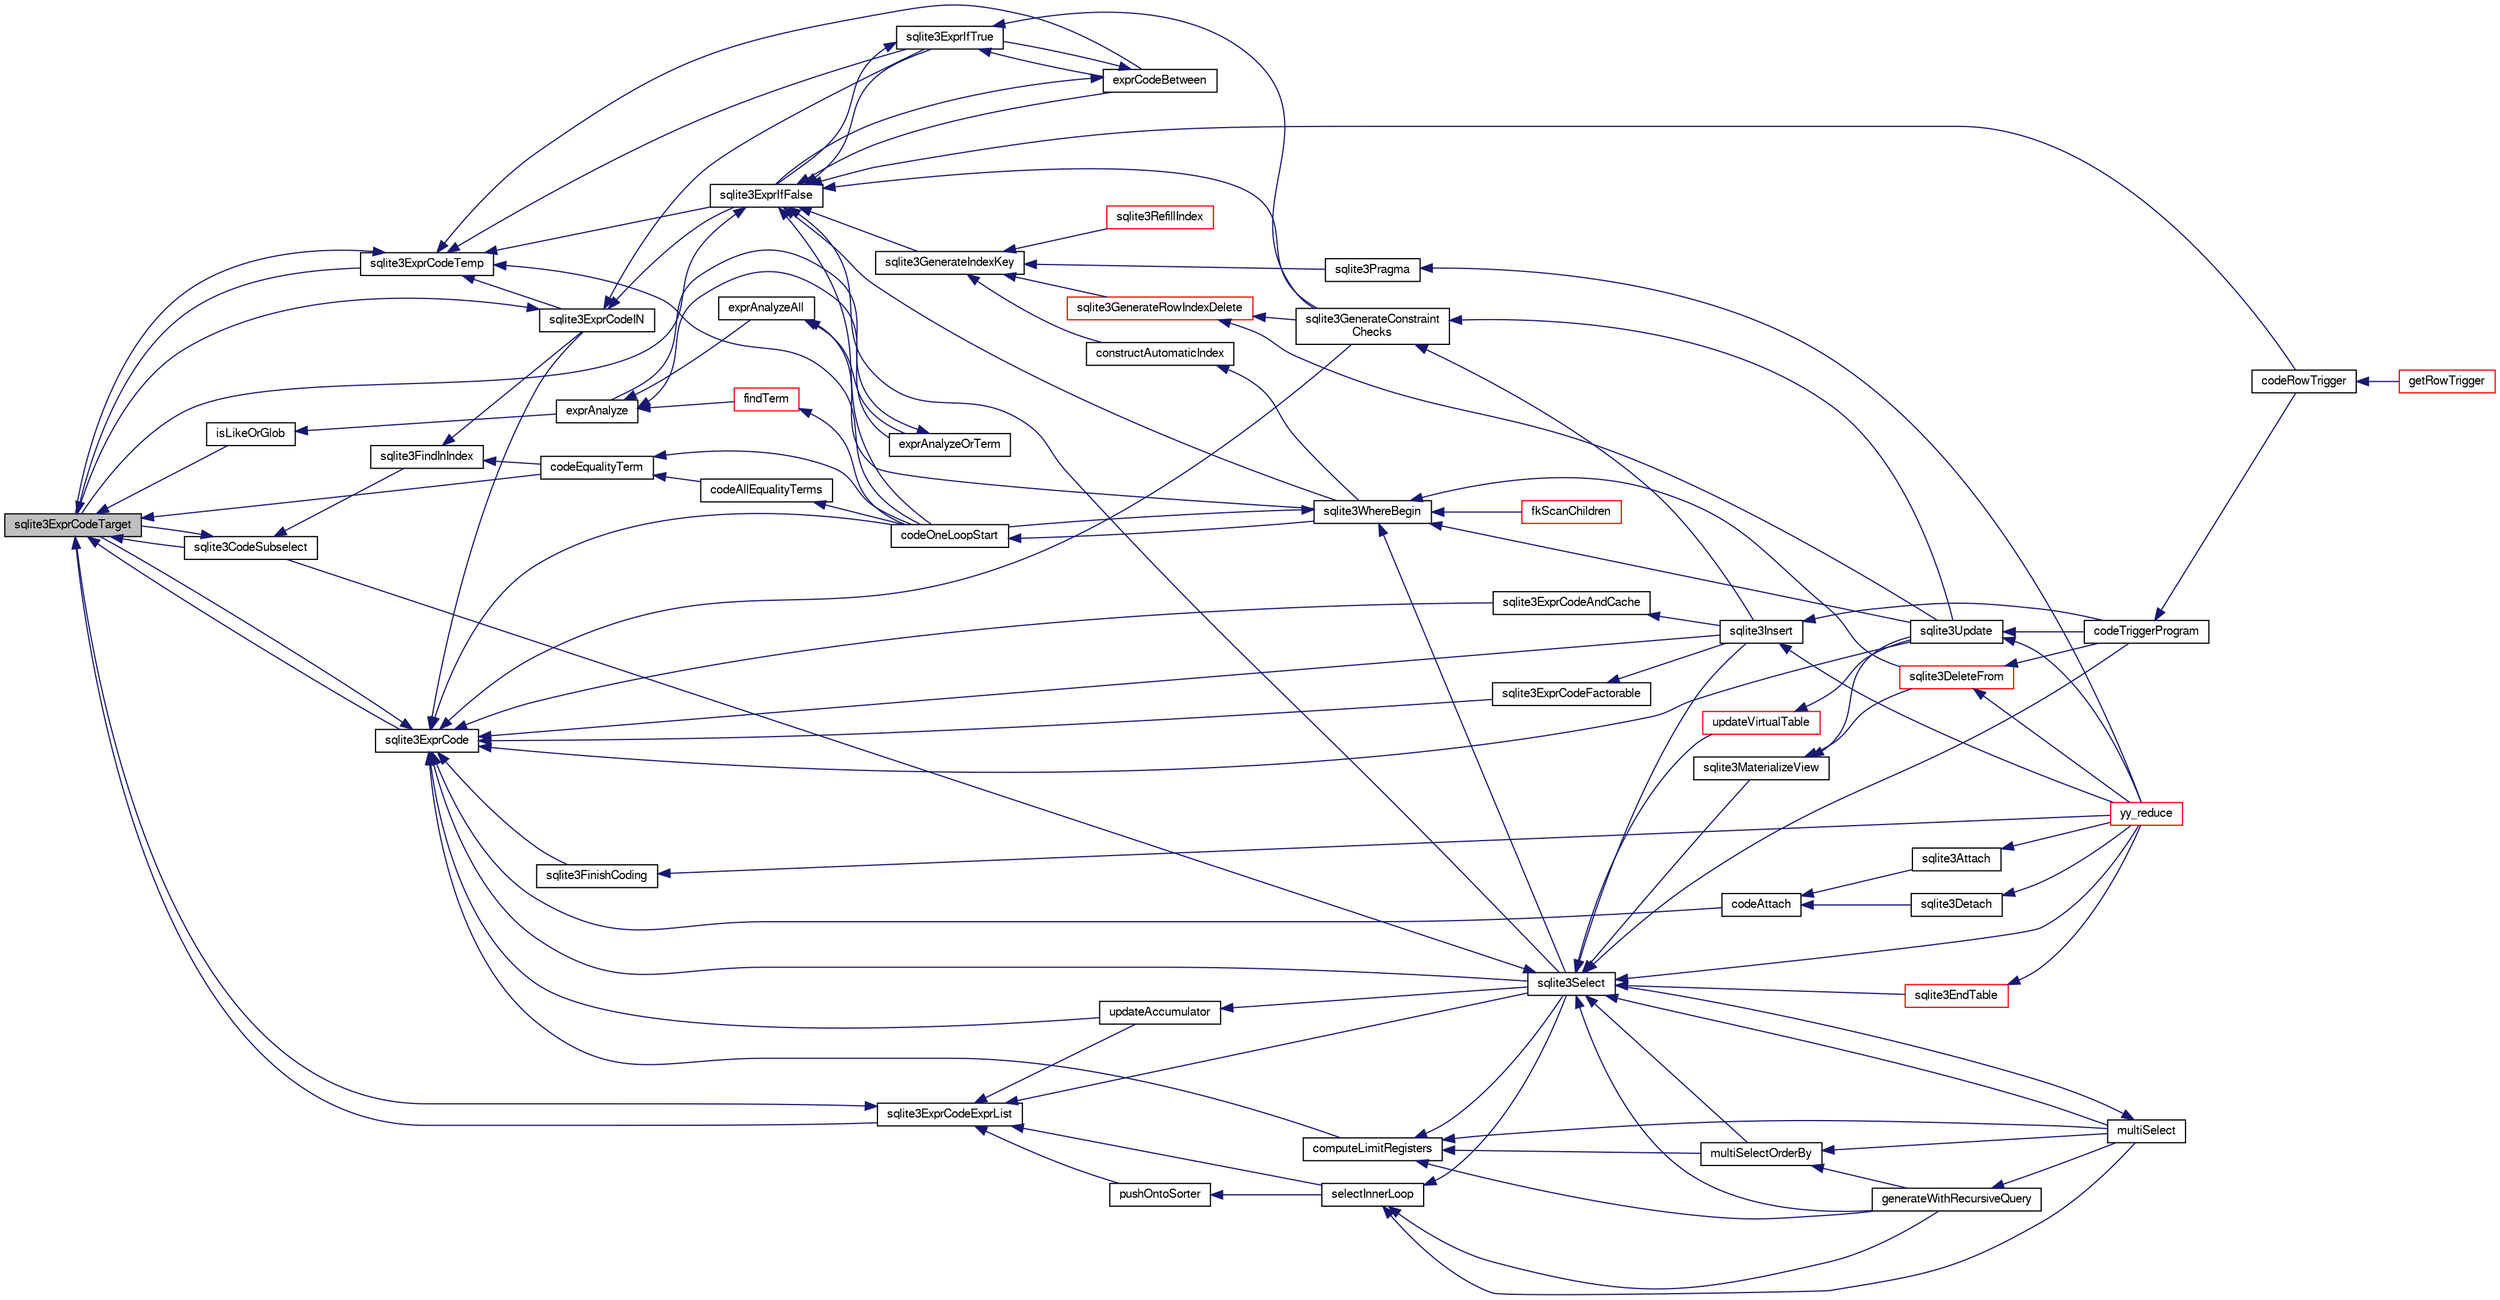 digraph "sqlite3ExprCodeTarget"
{
  edge [fontname="FreeSans",fontsize="10",labelfontname="FreeSans",labelfontsize="10"];
  node [fontname="FreeSans",fontsize="10",shape=record];
  rankdir="LR";
  Node526565 [label="sqlite3ExprCodeTarget",height=0.2,width=0.4,color="black", fillcolor="grey75", style="filled", fontcolor="black"];
  Node526565 -> Node526566 [dir="back",color="midnightblue",fontsize="10",style="solid",fontname="FreeSans"];
  Node526566 [label="sqlite3CodeSubselect",height=0.2,width=0.4,color="black", fillcolor="white", style="filled",URL="$sqlite3_8c.html#aa69b46d2204a1d1b110107a1be12ee0c"];
  Node526566 -> Node526567 [dir="back",color="midnightblue",fontsize="10",style="solid",fontname="FreeSans"];
  Node526567 [label="sqlite3FindInIndex",height=0.2,width=0.4,color="black", fillcolor="white", style="filled",URL="$sqlite3_8c.html#af7d8c56ab0231f44bb5f87b3fafeffb2"];
  Node526567 -> Node526568 [dir="back",color="midnightblue",fontsize="10",style="solid",fontname="FreeSans"];
  Node526568 [label="sqlite3ExprCodeIN",height=0.2,width=0.4,color="black", fillcolor="white", style="filled",URL="$sqlite3_8c.html#ad9cf4f5b5ffb90c24a4a0900c8626193"];
  Node526568 -> Node526565 [dir="back",color="midnightblue",fontsize="10",style="solid",fontname="FreeSans"];
  Node526568 -> Node526569 [dir="back",color="midnightblue",fontsize="10",style="solid",fontname="FreeSans"];
  Node526569 [label="sqlite3ExprIfTrue",height=0.2,width=0.4,color="black", fillcolor="white", style="filled",URL="$sqlite3_8c.html#ad93a55237c23e1b743ab1f59df1a1444"];
  Node526569 -> Node526570 [dir="back",color="midnightblue",fontsize="10",style="solid",fontname="FreeSans"];
  Node526570 [label="exprCodeBetween",height=0.2,width=0.4,color="black", fillcolor="white", style="filled",URL="$sqlite3_8c.html#abd053493214542bca8f406f42145d173"];
  Node526570 -> Node526569 [dir="back",color="midnightblue",fontsize="10",style="solid",fontname="FreeSans"];
  Node526570 -> Node526571 [dir="back",color="midnightblue",fontsize="10",style="solid",fontname="FreeSans"];
  Node526571 [label="sqlite3ExprIfFalse",height=0.2,width=0.4,color="black", fillcolor="white", style="filled",URL="$sqlite3_8c.html#af97ecccb5d56e321e118414b08f65b71"];
  Node526571 -> Node526565 [dir="back",color="midnightblue",fontsize="10",style="solid",fontname="FreeSans"];
  Node526571 -> Node526570 [dir="back",color="midnightblue",fontsize="10",style="solid",fontname="FreeSans"];
  Node526571 -> Node526569 [dir="back",color="midnightblue",fontsize="10",style="solid",fontname="FreeSans"];
  Node526571 -> Node526572 [dir="back",color="midnightblue",fontsize="10",style="solid",fontname="FreeSans"];
  Node526572 [label="sqlite3GenerateIndexKey",height=0.2,width=0.4,color="black", fillcolor="white", style="filled",URL="$sqlite3_8c.html#ab85ac93d5c5e6760f45f07897be7f272"];
  Node526572 -> Node526573 [dir="back",color="midnightblue",fontsize="10",style="solid",fontname="FreeSans"];
  Node526573 [label="sqlite3RefillIndex",height=0.2,width=0.4,color="red", fillcolor="white", style="filled",URL="$sqlite3_8c.html#a17be5b679d9181b961ea9ba4a18d4f80"];
  Node526572 -> Node526584 [dir="back",color="midnightblue",fontsize="10",style="solid",fontname="FreeSans"];
  Node526584 [label="sqlite3GenerateRowIndexDelete",height=0.2,width=0.4,color="red", fillcolor="white", style="filled",URL="$sqlite3_8c.html#a09c23ae08a7c469d62705f067d7a2135"];
  Node526584 -> Node526598 [dir="back",color="midnightblue",fontsize="10",style="solid",fontname="FreeSans"];
  Node526598 [label="sqlite3GenerateConstraint\lChecks",height=0.2,width=0.4,color="black", fillcolor="white", style="filled",URL="$sqlite3_8c.html#aef639c1e6a0c0a67ca6e7690ad931bd2"];
  Node526598 -> Node526596 [dir="back",color="midnightblue",fontsize="10",style="solid",fontname="FreeSans"];
  Node526596 [label="sqlite3Insert",height=0.2,width=0.4,color="black", fillcolor="white", style="filled",URL="$sqlite3_8c.html#a5b17c9c2000bae6bdff8e6be48d7dc2b"];
  Node526596 -> Node526589 [dir="back",color="midnightblue",fontsize="10",style="solid",fontname="FreeSans"];
  Node526589 [label="codeTriggerProgram",height=0.2,width=0.4,color="black", fillcolor="white", style="filled",URL="$sqlite3_8c.html#a120801f59d9281d201d2ff4b2606836e"];
  Node526589 -> Node526590 [dir="back",color="midnightblue",fontsize="10",style="solid",fontname="FreeSans"];
  Node526590 [label="codeRowTrigger",height=0.2,width=0.4,color="black", fillcolor="white", style="filled",URL="$sqlite3_8c.html#a463cea5aaaf388b560b206570a0022fc"];
  Node526590 -> Node526591 [dir="back",color="midnightblue",fontsize="10",style="solid",fontname="FreeSans"];
  Node526591 [label="getRowTrigger",height=0.2,width=0.4,color="red", fillcolor="white", style="filled",URL="$sqlite3_8c.html#a69626ef20b540d1a2b19cf56f3f45689"];
  Node526596 -> Node526576 [dir="back",color="midnightblue",fontsize="10",style="solid",fontname="FreeSans"];
  Node526576 [label="yy_reduce",height=0.2,width=0.4,color="red", fillcolor="white", style="filled",URL="$sqlite3_8c.html#a7c419a9b25711c666a9a2449ef377f14"];
  Node526598 -> Node526594 [dir="back",color="midnightblue",fontsize="10",style="solid",fontname="FreeSans"];
  Node526594 [label="sqlite3Update",height=0.2,width=0.4,color="black", fillcolor="white", style="filled",URL="$sqlite3_8c.html#ac5aa67c46e8cc8174566fabe6809fafa"];
  Node526594 -> Node526589 [dir="back",color="midnightblue",fontsize="10",style="solid",fontname="FreeSans"];
  Node526594 -> Node526576 [dir="back",color="midnightblue",fontsize="10",style="solid",fontname="FreeSans"];
  Node526584 -> Node526594 [dir="back",color="midnightblue",fontsize="10",style="solid",fontname="FreeSans"];
  Node526572 -> Node526599 [dir="back",color="midnightblue",fontsize="10",style="solid",fontname="FreeSans"];
  Node526599 [label="sqlite3Pragma",height=0.2,width=0.4,color="black", fillcolor="white", style="filled",URL="$sqlite3_8c.html#a111391370f58f8e6a6eca51fd34d62ed"];
  Node526599 -> Node526576 [dir="back",color="midnightblue",fontsize="10",style="solid",fontname="FreeSans"];
  Node526572 -> Node526600 [dir="back",color="midnightblue",fontsize="10",style="solid",fontname="FreeSans"];
  Node526600 [label="constructAutomaticIndex",height=0.2,width=0.4,color="black", fillcolor="white", style="filled",URL="$sqlite3_8c.html#aad43d38bc718f4c8e8d0dd8f33ed526f"];
  Node526600 -> Node526601 [dir="back",color="midnightblue",fontsize="10",style="solid",fontname="FreeSans"];
  Node526601 [label="sqlite3WhereBegin",height=0.2,width=0.4,color="black", fillcolor="white", style="filled",URL="$sqlite3_8c.html#acad049f5c9a96a8118cffd5e5ce89f7c"];
  Node526601 -> Node526586 [dir="back",color="midnightblue",fontsize="10",style="solid",fontname="FreeSans"];
  Node526586 [label="sqlite3DeleteFrom",height=0.2,width=0.4,color="red", fillcolor="white", style="filled",URL="$sqlite3_8c.html#ab9b4b45349188b49eabb23f94608a091"];
  Node526586 -> Node526589 [dir="back",color="midnightblue",fontsize="10",style="solid",fontname="FreeSans"];
  Node526586 -> Node526576 [dir="back",color="midnightblue",fontsize="10",style="solid",fontname="FreeSans"];
  Node526601 -> Node526602 [dir="back",color="midnightblue",fontsize="10",style="solid",fontname="FreeSans"];
  Node526602 [label="fkScanChildren",height=0.2,width=0.4,color="red", fillcolor="white", style="filled",URL="$sqlite3_8c.html#a67c9dcb484336b3155e7a82a037d4691"];
  Node526601 -> Node526604 [dir="back",color="midnightblue",fontsize="10",style="solid",fontname="FreeSans"];
  Node526604 [label="sqlite3Select",height=0.2,width=0.4,color="black", fillcolor="white", style="filled",URL="$sqlite3_8c.html#a2465ee8c956209ba4b272477b7c21a45"];
  Node526604 -> Node526566 [dir="back",color="midnightblue",fontsize="10",style="solid",fontname="FreeSans"];
  Node526604 -> Node526579 [dir="back",color="midnightblue",fontsize="10",style="solid",fontname="FreeSans"];
  Node526579 [label="sqlite3EndTable",height=0.2,width=0.4,color="red", fillcolor="white", style="filled",URL="$sqlite3_8c.html#a7b5f2c66c0f0b6f819d970ca389768b0"];
  Node526579 -> Node526576 [dir="back",color="midnightblue",fontsize="10",style="solid",fontname="FreeSans"];
  Node526604 -> Node526605 [dir="back",color="midnightblue",fontsize="10",style="solid",fontname="FreeSans"];
  Node526605 [label="sqlite3MaterializeView",height=0.2,width=0.4,color="black", fillcolor="white", style="filled",URL="$sqlite3_8c.html#a4557984b0b75f998fb0c3f231c9b1def"];
  Node526605 -> Node526586 [dir="back",color="midnightblue",fontsize="10",style="solid",fontname="FreeSans"];
  Node526605 -> Node526594 [dir="back",color="midnightblue",fontsize="10",style="solid",fontname="FreeSans"];
  Node526604 -> Node526596 [dir="back",color="midnightblue",fontsize="10",style="solid",fontname="FreeSans"];
  Node526604 -> Node526606 [dir="back",color="midnightblue",fontsize="10",style="solid",fontname="FreeSans"];
  Node526606 [label="generateWithRecursiveQuery",height=0.2,width=0.4,color="black", fillcolor="white", style="filled",URL="$sqlite3_8c.html#ade2c3663fa9c3b9676507984b9483942"];
  Node526606 -> Node526607 [dir="back",color="midnightblue",fontsize="10",style="solid",fontname="FreeSans"];
  Node526607 [label="multiSelect",height=0.2,width=0.4,color="black", fillcolor="white", style="filled",URL="$sqlite3_8c.html#a6456c61f3d9b2389738753cedfa24fa7"];
  Node526607 -> Node526604 [dir="back",color="midnightblue",fontsize="10",style="solid",fontname="FreeSans"];
  Node526604 -> Node526607 [dir="back",color="midnightblue",fontsize="10",style="solid",fontname="FreeSans"];
  Node526604 -> Node526608 [dir="back",color="midnightblue",fontsize="10",style="solid",fontname="FreeSans"];
  Node526608 [label="multiSelectOrderBy",height=0.2,width=0.4,color="black", fillcolor="white", style="filled",URL="$sqlite3_8c.html#afcdb8488c6f4dfdadaf9f04bca35b808"];
  Node526608 -> Node526606 [dir="back",color="midnightblue",fontsize="10",style="solid",fontname="FreeSans"];
  Node526608 -> Node526607 [dir="back",color="midnightblue",fontsize="10",style="solid",fontname="FreeSans"];
  Node526604 -> Node526589 [dir="back",color="midnightblue",fontsize="10",style="solid",fontname="FreeSans"];
  Node526604 -> Node526609 [dir="back",color="midnightblue",fontsize="10",style="solid",fontname="FreeSans"];
  Node526609 [label="updateVirtualTable",height=0.2,width=0.4,color="red", fillcolor="white", style="filled",URL="$sqlite3_8c.html#a740220531db9293c39a2cdd7da3f74e1"];
  Node526609 -> Node526594 [dir="back",color="midnightblue",fontsize="10",style="solid",fontname="FreeSans"];
  Node526604 -> Node526576 [dir="back",color="midnightblue",fontsize="10",style="solid",fontname="FreeSans"];
  Node526601 -> Node526594 [dir="back",color="midnightblue",fontsize="10",style="solid",fontname="FreeSans"];
  Node526601 -> Node526610 [dir="back",color="midnightblue",fontsize="10",style="solid",fontname="FreeSans"];
  Node526610 [label="codeOneLoopStart",height=0.2,width=0.4,color="black", fillcolor="white", style="filled",URL="$sqlite3_8c.html#aa868875120b151c169cc79139ed6e008"];
  Node526610 -> Node526601 [dir="back",color="midnightblue",fontsize="10",style="solid",fontname="FreeSans"];
  Node526571 -> Node526598 [dir="back",color="midnightblue",fontsize="10",style="solid",fontname="FreeSans"];
  Node526571 -> Node526604 [dir="back",color="midnightblue",fontsize="10",style="solid",fontname="FreeSans"];
  Node526571 -> Node526590 [dir="back",color="midnightblue",fontsize="10",style="solid",fontname="FreeSans"];
  Node526571 -> Node526610 [dir="back",color="midnightblue",fontsize="10",style="solid",fontname="FreeSans"];
  Node526571 -> Node526601 [dir="back",color="midnightblue",fontsize="10",style="solid",fontname="FreeSans"];
  Node526569 -> Node526571 [dir="back",color="midnightblue",fontsize="10",style="solid",fontname="FreeSans"];
  Node526569 -> Node526598 [dir="back",color="midnightblue",fontsize="10",style="solid",fontname="FreeSans"];
  Node526568 -> Node526571 [dir="back",color="midnightblue",fontsize="10",style="solid",fontname="FreeSans"];
  Node526567 -> Node526611 [dir="back",color="midnightblue",fontsize="10",style="solid",fontname="FreeSans"];
  Node526611 [label="codeEqualityTerm",height=0.2,width=0.4,color="black", fillcolor="white", style="filled",URL="$sqlite3_8c.html#ad88a57073f031452c9843e97f15acc47"];
  Node526611 -> Node526612 [dir="back",color="midnightblue",fontsize="10",style="solid",fontname="FreeSans"];
  Node526612 [label="codeAllEqualityTerms",height=0.2,width=0.4,color="black", fillcolor="white", style="filled",URL="$sqlite3_8c.html#a3095598b812500a4efe41bf17cd49381"];
  Node526612 -> Node526610 [dir="back",color="midnightblue",fontsize="10",style="solid",fontname="FreeSans"];
  Node526611 -> Node526610 [dir="back",color="midnightblue",fontsize="10",style="solid",fontname="FreeSans"];
  Node526566 -> Node526565 [dir="back",color="midnightblue",fontsize="10",style="solid",fontname="FreeSans"];
  Node526565 -> Node526613 [dir="back",color="midnightblue",fontsize="10",style="solid",fontname="FreeSans"];
  Node526613 [label="sqlite3ExprCodeTemp",height=0.2,width=0.4,color="black", fillcolor="white", style="filled",URL="$sqlite3_8c.html#a3bc5c1ccb3c5851847e2aeb4a84ae1fc"];
  Node526613 -> Node526568 [dir="back",color="midnightblue",fontsize="10",style="solid",fontname="FreeSans"];
  Node526613 -> Node526565 [dir="back",color="midnightblue",fontsize="10",style="solid",fontname="FreeSans"];
  Node526613 -> Node526570 [dir="back",color="midnightblue",fontsize="10",style="solid",fontname="FreeSans"];
  Node526613 -> Node526569 [dir="back",color="midnightblue",fontsize="10",style="solid",fontname="FreeSans"];
  Node526613 -> Node526571 [dir="back",color="midnightblue",fontsize="10",style="solid",fontname="FreeSans"];
  Node526613 -> Node526610 [dir="back",color="midnightblue",fontsize="10",style="solid",fontname="FreeSans"];
  Node526565 -> Node526614 [dir="back",color="midnightblue",fontsize="10",style="solid",fontname="FreeSans"];
  Node526614 [label="sqlite3ExprCode",height=0.2,width=0.4,color="black", fillcolor="white", style="filled",URL="$sqlite3_8c.html#a75f270fb0b111b86924cca4ea507b417"];
  Node526614 -> Node526568 [dir="back",color="midnightblue",fontsize="10",style="solid",fontname="FreeSans"];
  Node526614 -> Node526565 [dir="back",color="midnightblue",fontsize="10",style="solid",fontname="FreeSans"];
  Node526614 -> Node526615 [dir="back",color="midnightblue",fontsize="10",style="solid",fontname="FreeSans"];
  Node526615 [label="sqlite3ExprCodeFactorable",height=0.2,width=0.4,color="black", fillcolor="white", style="filled",URL="$sqlite3_8c.html#a843f7fd58eec5a683c1fd8435fcd1e84"];
  Node526615 -> Node526596 [dir="back",color="midnightblue",fontsize="10",style="solid",fontname="FreeSans"];
  Node526614 -> Node526616 [dir="back",color="midnightblue",fontsize="10",style="solid",fontname="FreeSans"];
  Node526616 [label="sqlite3ExprCodeAndCache",height=0.2,width=0.4,color="black", fillcolor="white", style="filled",URL="$sqlite3_8c.html#ae3e46527d9b7fc9cb9236d21a5e6b1d8"];
  Node526616 -> Node526596 [dir="back",color="midnightblue",fontsize="10",style="solid",fontname="FreeSans"];
  Node526614 -> Node526617 [dir="back",color="midnightblue",fontsize="10",style="solid",fontname="FreeSans"];
  Node526617 [label="codeAttach",height=0.2,width=0.4,color="black", fillcolor="white", style="filled",URL="$sqlite3_8c.html#ade4e9e30d828a19c191fdcb098676d5b"];
  Node526617 -> Node526618 [dir="back",color="midnightblue",fontsize="10",style="solid",fontname="FreeSans"];
  Node526618 [label="sqlite3Detach",height=0.2,width=0.4,color="black", fillcolor="white", style="filled",URL="$sqlite3_8c.html#ab1a5a0b01c7560aef5e0b8603a68747d"];
  Node526618 -> Node526576 [dir="back",color="midnightblue",fontsize="10",style="solid",fontname="FreeSans"];
  Node526617 -> Node526619 [dir="back",color="midnightblue",fontsize="10",style="solid",fontname="FreeSans"];
  Node526619 [label="sqlite3Attach",height=0.2,width=0.4,color="black", fillcolor="white", style="filled",URL="$sqlite3_8c.html#ae0907fe0b43cc1b4c7e6a16213e8546f"];
  Node526619 -> Node526576 [dir="back",color="midnightblue",fontsize="10",style="solid",fontname="FreeSans"];
  Node526614 -> Node526620 [dir="back",color="midnightblue",fontsize="10",style="solid",fontname="FreeSans"];
  Node526620 [label="sqlite3FinishCoding",height=0.2,width=0.4,color="black", fillcolor="white", style="filled",URL="$sqlite3_8c.html#a651bc5b446c276c092705856d995b278"];
  Node526620 -> Node526576 [dir="back",color="midnightblue",fontsize="10",style="solid",fontname="FreeSans"];
  Node526614 -> Node526596 [dir="back",color="midnightblue",fontsize="10",style="solid",fontname="FreeSans"];
  Node526614 -> Node526598 [dir="back",color="midnightblue",fontsize="10",style="solid",fontname="FreeSans"];
  Node526614 -> Node526621 [dir="back",color="midnightblue",fontsize="10",style="solid",fontname="FreeSans"];
  Node526621 [label="computeLimitRegisters",height=0.2,width=0.4,color="black", fillcolor="white", style="filled",URL="$sqlite3_8c.html#ae9d37055e4905929b6f6cda5461e2f37"];
  Node526621 -> Node526606 [dir="back",color="midnightblue",fontsize="10",style="solid",fontname="FreeSans"];
  Node526621 -> Node526607 [dir="back",color="midnightblue",fontsize="10",style="solid",fontname="FreeSans"];
  Node526621 -> Node526608 [dir="back",color="midnightblue",fontsize="10",style="solid",fontname="FreeSans"];
  Node526621 -> Node526604 [dir="back",color="midnightblue",fontsize="10",style="solid",fontname="FreeSans"];
  Node526614 -> Node526622 [dir="back",color="midnightblue",fontsize="10",style="solid",fontname="FreeSans"];
  Node526622 [label="updateAccumulator",height=0.2,width=0.4,color="black", fillcolor="white", style="filled",URL="$sqlite3_8c.html#a1681660dd3ecd50c8727d6e56a537bd9"];
  Node526622 -> Node526604 [dir="back",color="midnightblue",fontsize="10",style="solid",fontname="FreeSans"];
  Node526614 -> Node526604 [dir="back",color="midnightblue",fontsize="10",style="solid",fontname="FreeSans"];
  Node526614 -> Node526594 [dir="back",color="midnightblue",fontsize="10",style="solid",fontname="FreeSans"];
  Node526614 -> Node526610 [dir="back",color="midnightblue",fontsize="10",style="solid",fontname="FreeSans"];
  Node526565 -> Node526623 [dir="back",color="midnightblue",fontsize="10",style="solid",fontname="FreeSans"];
  Node526623 [label="sqlite3ExprCodeExprList",height=0.2,width=0.4,color="black", fillcolor="white", style="filled",URL="$sqlite3_8c.html#a05b2b3dc3de7565de24eb3a2ff4e9566"];
  Node526623 -> Node526565 [dir="back",color="midnightblue",fontsize="10",style="solid",fontname="FreeSans"];
  Node526623 -> Node526624 [dir="back",color="midnightblue",fontsize="10",style="solid",fontname="FreeSans"];
  Node526624 [label="pushOntoSorter",height=0.2,width=0.4,color="black", fillcolor="white", style="filled",URL="$sqlite3_8c.html#a4555397beb584a386e7739cf022a6651"];
  Node526624 -> Node526625 [dir="back",color="midnightblue",fontsize="10",style="solid",fontname="FreeSans"];
  Node526625 [label="selectInnerLoop",height=0.2,width=0.4,color="black", fillcolor="white", style="filled",URL="$sqlite3_8c.html#ababe0933661ebe67eb0e6074bb1fd411"];
  Node526625 -> Node526606 [dir="back",color="midnightblue",fontsize="10",style="solid",fontname="FreeSans"];
  Node526625 -> Node526607 [dir="back",color="midnightblue",fontsize="10",style="solid",fontname="FreeSans"];
  Node526625 -> Node526604 [dir="back",color="midnightblue",fontsize="10",style="solid",fontname="FreeSans"];
  Node526623 -> Node526625 [dir="back",color="midnightblue",fontsize="10",style="solid",fontname="FreeSans"];
  Node526623 -> Node526622 [dir="back",color="midnightblue",fontsize="10",style="solid",fontname="FreeSans"];
  Node526623 -> Node526604 [dir="back",color="midnightblue",fontsize="10",style="solid",fontname="FreeSans"];
  Node526565 -> Node526626 [dir="back",color="midnightblue",fontsize="10",style="solid",fontname="FreeSans"];
  Node526626 [label="isLikeOrGlob",height=0.2,width=0.4,color="black", fillcolor="white", style="filled",URL="$sqlite3_8c.html#a6c38e495198bf8976f68d1a6ebd74a50"];
  Node526626 -> Node526627 [dir="back",color="midnightblue",fontsize="10",style="solid",fontname="FreeSans"];
  Node526627 [label="exprAnalyze",height=0.2,width=0.4,color="black", fillcolor="white", style="filled",URL="$sqlite3_8c.html#acb10e48c9a4184a4edd9bfd5b14ad0b7"];
  Node526627 -> Node526628 [dir="back",color="midnightblue",fontsize="10",style="solid",fontname="FreeSans"];
  Node526628 [label="findTerm",height=0.2,width=0.4,color="red", fillcolor="white", style="filled",URL="$sqlite3_8c.html#af26eb1eed85001fcf29fa189b631ac4b"];
  Node526628 -> Node526610 [dir="back",color="midnightblue",fontsize="10",style="solid",fontname="FreeSans"];
  Node526627 -> Node526633 [dir="back",color="midnightblue",fontsize="10",style="solid",fontname="FreeSans"];
  Node526633 [label="exprAnalyzeAll",height=0.2,width=0.4,color="black", fillcolor="white", style="filled",URL="$sqlite3_8c.html#a2e7a957af98e240fa68e34d6ff639437"];
  Node526633 -> Node526634 [dir="back",color="midnightblue",fontsize="10",style="solid",fontname="FreeSans"];
  Node526634 [label="exprAnalyzeOrTerm",height=0.2,width=0.4,color="black", fillcolor="white", style="filled",URL="$sqlite3_8c.html#ab95cabd8b51cb2291b5bef0c4a3776d2"];
  Node526634 -> Node526627 [dir="back",color="midnightblue",fontsize="10",style="solid",fontname="FreeSans"];
  Node526633 -> Node526601 [dir="back",color="midnightblue",fontsize="10",style="solid",fontname="FreeSans"];
  Node526627 -> Node526634 [dir="back",color="midnightblue",fontsize="10",style="solid",fontname="FreeSans"];
  Node526565 -> Node526611 [dir="back",color="midnightblue",fontsize="10",style="solid",fontname="FreeSans"];
}
